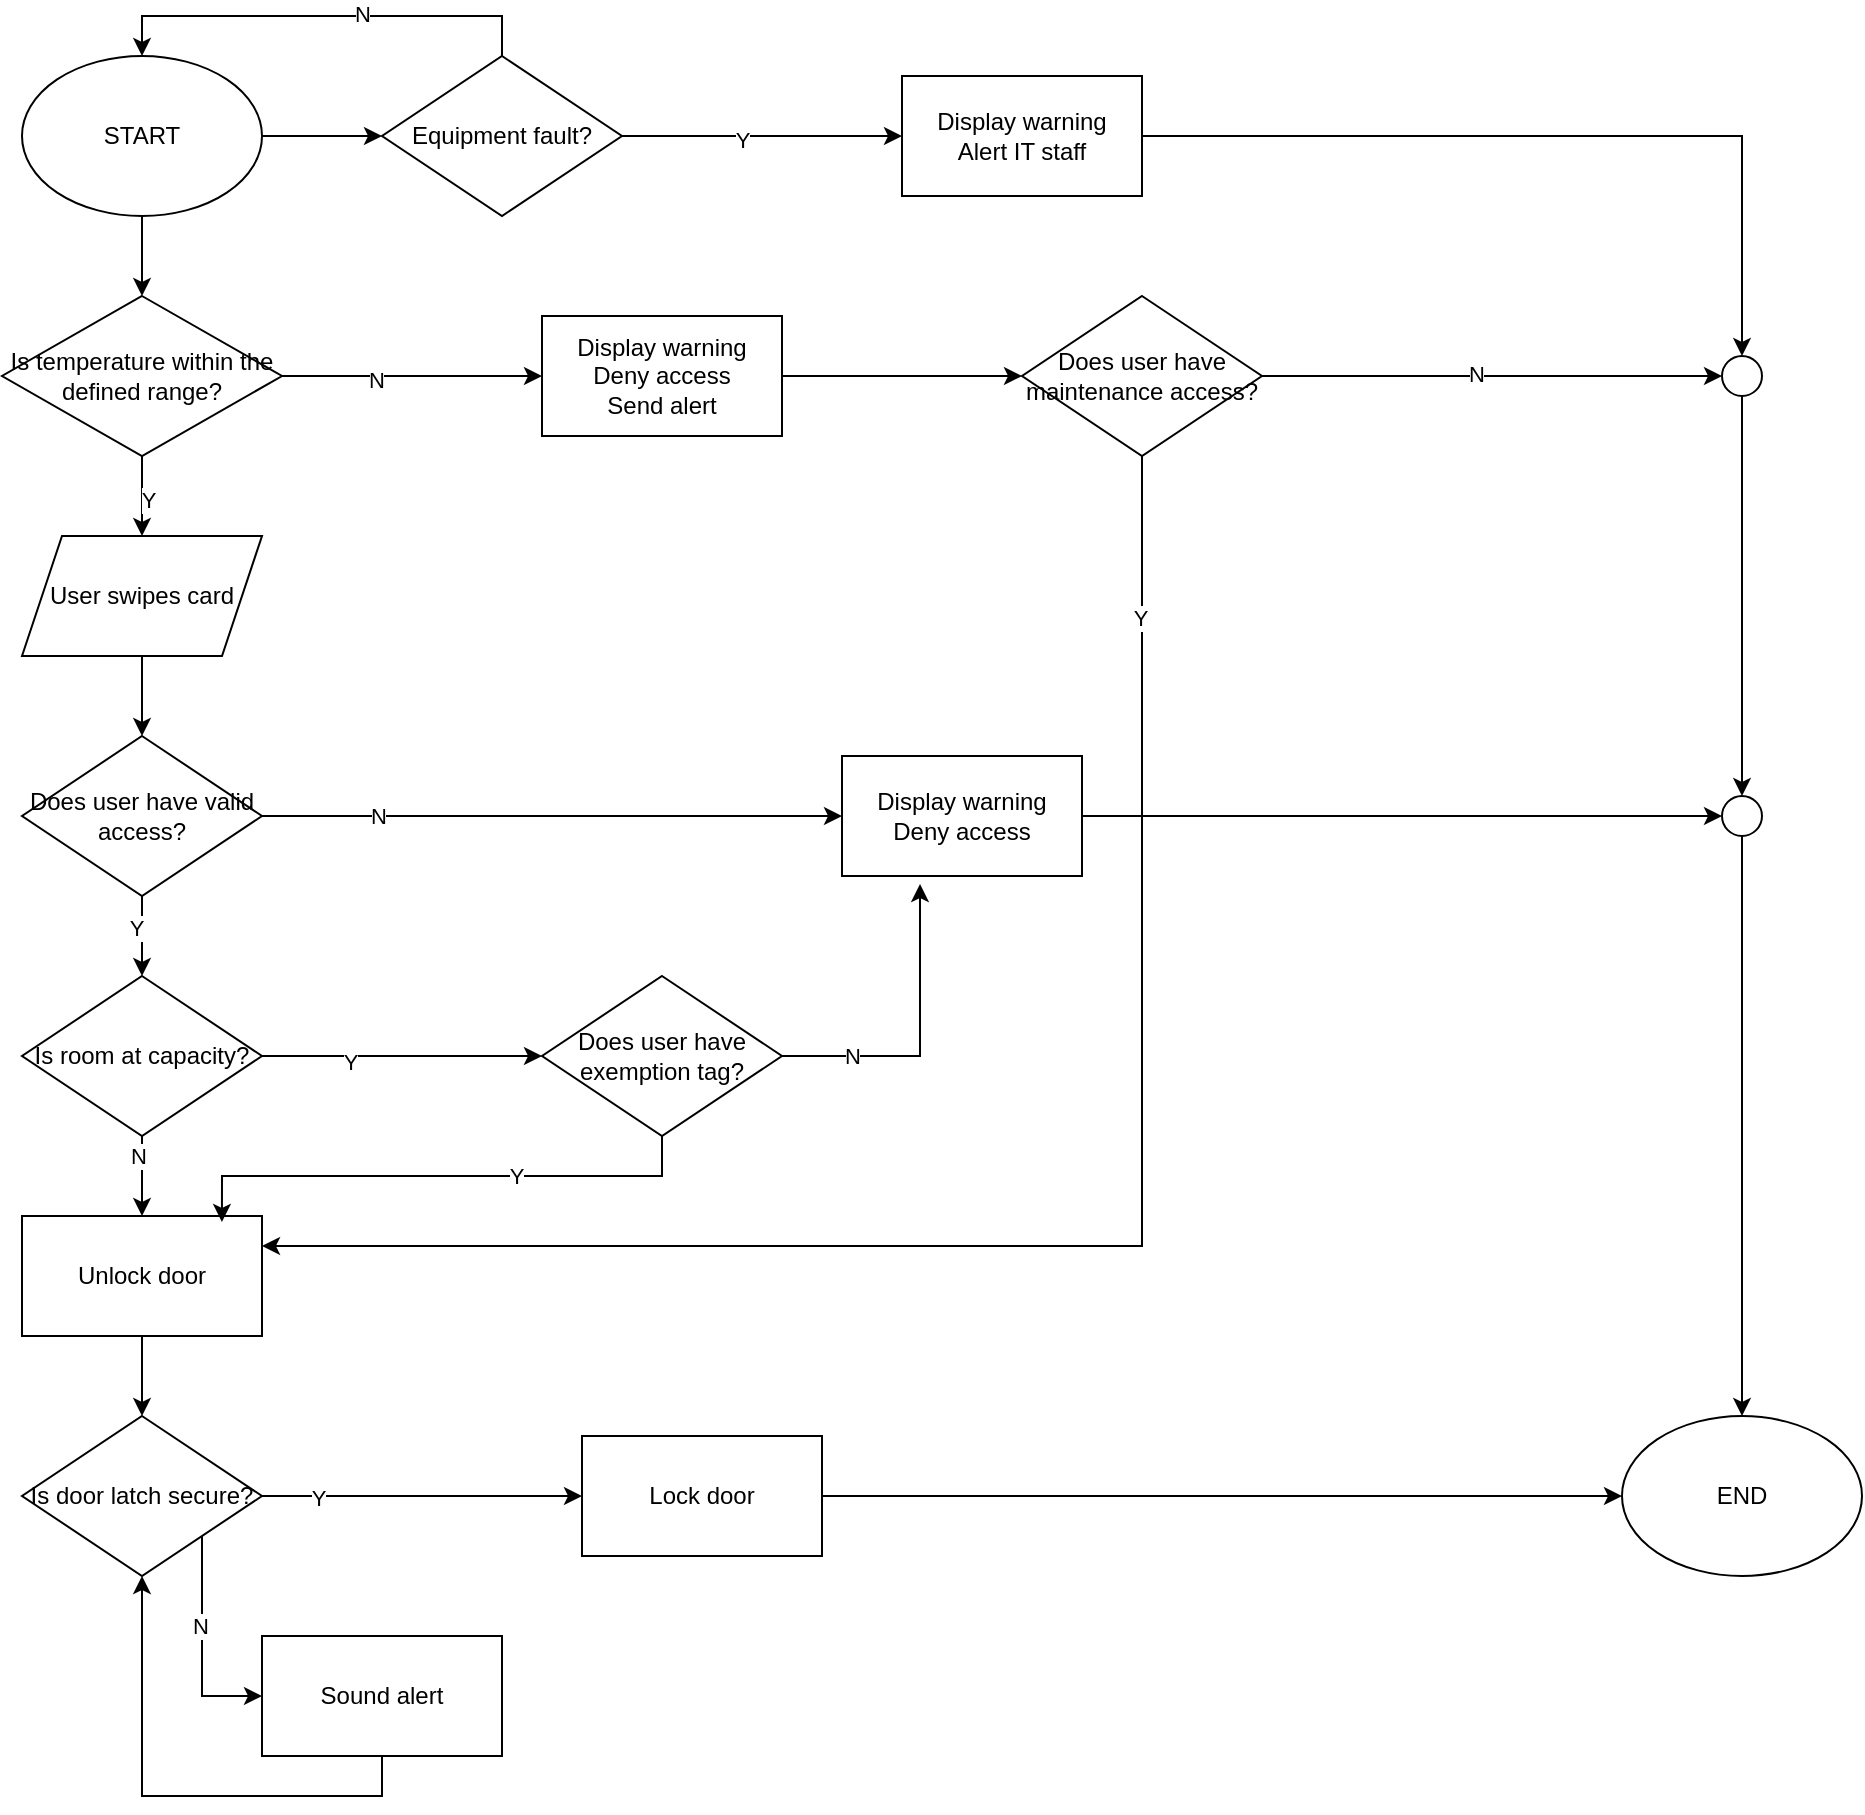 <mxfile version="28.2.0">
  <diagram name="Page-1" id="j-p_Qg1hoyIaeNzaLq1b">
    <mxGraphModel dx="1224" dy="1109" grid="1" gridSize="10" guides="1" tooltips="1" connect="1" arrows="1" fold="1" page="1" pageScale="1" pageWidth="850" pageHeight="1100" math="0" shadow="0">
      <root>
        <mxCell id="0" />
        <mxCell id="1" parent="0" />
        <mxCell id="WwzCOhh1C-BHH2Fgt1l_-17" style="edgeStyle=orthogonalEdgeStyle;rounded=0;orthogonalLoop=1;jettySize=auto;html=1;exitX=0.5;exitY=1;exitDx=0;exitDy=0;entryX=0.5;entryY=0;entryDx=0;entryDy=0;" edge="1" parent="1" source="WwzCOhh1C-BHH2Fgt1l_-1" target="WwzCOhh1C-BHH2Fgt1l_-3">
          <mxGeometry relative="1" as="geometry" />
        </mxCell>
        <mxCell id="WwzCOhh1C-BHH2Fgt1l_-18" style="edgeStyle=orthogonalEdgeStyle;rounded=0;orthogonalLoop=1;jettySize=auto;html=1;exitX=1;exitY=0.5;exitDx=0;exitDy=0;entryX=0;entryY=0.5;entryDx=0;entryDy=0;" edge="1" parent="1" source="WwzCOhh1C-BHH2Fgt1l_-1" target="WwzCOhh1C-BHH2Fgt1l_-6">
          <mxGeometry relative="1" as="geometry" />
        </mxCell>
        <mxCell id="WwzCOhh1C-BHH2Fgt1l_-1" value="START" style="ellipse;whiteSpace=wrap;html=1;strokeColor=light-dark(#000000,#0066CC);" vertex="1" parent="1">
          <mxGeometry x="40" y="40" width="120" height="80" as="geometry" />
        </mxCell>
        <mxCell id="WwzCOhh1C-BHH2Fgt1l_-10" style="edgeStyle=orthogonalEdgeStyle;rounded=0;orthogonalLoop=1;jettySize=auto;html=1;exitX=1;exitY=0.5;exitDx=0;exitDy=0;entryX=0;entryY=0.5;entryDx=0;entryDy=0;strokeColor=light-dark(#000000,#FF0000);" edge="1" parent="1" source="WwzCOhh1C-BHH2Fgt1l_-3" target="WwzCOhh1C-BHH2Fgt1l_-5">
          <mxGeometry relative="1" as="geometry" />
        </mxCell>
        <mxCell id="WwzCOhh1C-BHH2Fgt1l_-60" value="N" style="edgeLabel;html=1;align=center;verticalAlign=middle;resizable=0;points=[];" vertex="1" connectable="0" parent="WwzCOhh1C-BHH2Fgt1l_-10">
          <mxGeometry x="-0.277" y="-2" relative="1" as="geometry">
            <mxPoint as="offset" />
          </mxGeometry>
        </mxCell>
        <mxCell id="WwzCOhh1C-BHH2Fgt1l_-16" style="edgeStyle=orthogonalEdgeStyle;rounded=0;orthogonalLoop=1;jettySize=auto;html=1;exitX=0.5;exitY=1;exitDx=0;exitDy=0;entryX=0.5;entryY=0;entryDx=0;entryDy=0;strokeColor=light-dark(#000000,#00CC00);" edge="1" parent="1" source="WwzCOhh1C-BHH2Fgt1l_-3" target="WwzCOhh1C-BHH2Fgt1l_-15">
          <mxGeometry relative="1" as="geometry" />
        </mxCell>
        <mxCell id="WwzCOhh1C-BHH2Fgt1l_-61" value="Y" style="edgeLabel;html=1;align=center;verticalAlign=middle;resizable=0;points=[];" vertex="1" connectable="0" parent="WwzCOhh1C-BHH2Fgt1l_-16">
          <mxGeometry x="0.1" y="3" relative="1" as="geometry">
            <mxPoint as="offset" />
          </mxGeometry>
        </mxCell>
        <mxCell id="WwzCOhh1C-BHH2Fgt1l_-3" value="Is temperature within the defined range?" style="rhombus;whiteSpace=wrap;html=1;strokeColor=light-dark(#000000,#330066);" vertex="1" parent="1">
          <mxGeometry x="30" y="160" width="140" height="80" as="geometry" />
        </mxCell>
        <mxCell id="WwzCOhh1C-BHH2Fgt1l_-4" value="END" style="ellipse;whiteSpace=wrap;html=1;strokeColor=light-dark(#000000,#0066CC);" vertex="1" parent="1">
          <mxGeometry x="840" y="720" width="120" height="80" as="geometry" />
        </mxCell>
        <mxCell id="WwzCOhh1C-BHH2Fgt1l_-37" style="edgeStyle=orthogonalEdgeStyle;rounded=0;orthogonalLoop=1;jettySize=auto;html=1;exitX=1;exitY=0.5;exitDx=0;exitDy=0;entryX=0;entryY=0.5;entryDx=0;entryDy=0;strokeColor=light-dark(#000000,#FF0000);" edge="1" parent="1" source="WwzCOhh1C-BHH2Fgt1l_-5" target="WwzCOhh1C-BHH2Fgt1l_-36">
          <mxGeometry relative="1" as="geometry" />
        </mxCell>
        <mxCell id="WwzCOhh1C-BHH2Fgt1l_-5" value="&lt;div&gt;Display warning&lt;/div&gt;&lt;div&gt;Deny access&lt;/div&gt;&lt;div&gt;Send alert&lt;/div&gt;" style="rounded=0;whiteSpace=wrap;html=1;strokeColor=light-dark(#000000,#CCCC00);" vertex="1" parent="1">
          <mxGeometry x="300" y="170" width="120" height="60" as="geometry" />
        </mxCell>
        <mxCell id="WwzCOhh1C-BHH2Fgt1l_-7" style="edgeStyle=orthogonalEdgeStyle;rounded=0;orthogonalLoop=1;jettySize=auto;html=1;exitX=0.5;exitY=0;exitDx=0;exitDy=0;entryX=0.5;entryY=0;entryDx=0;entryDy=0;strokeColor=light-dark(#000000,#00CC00);" edge="1" parent="1" source="WwzCOhh1C-BHH2Fgt1l_-6" target="WwzCOhh1C-BHH2Fgt1l_-1">
          <mxGeometry relative="1" as="geometry" />
        </mxCell>
        <mxCell id="WwzCOhh1C-BHH2Fgt1l_-59" value="N" style="edgeLabel;html=1;align=center;verticalAlign=middle;resizable=0;points=[];" vertex="1" connectable="0" parent="WwzCOhh1C-BHH2Fgt1l_-7">
          <mxGeometry x="-0.182" y="-1" relative="1" as="geometry">
            <mxPoint as="offset" />
          </mxGeometry>
        </mxCell>
        <mxCell id="WwzCOhh1C-BHH2Fgt1l_-9" style="edgeStyle=orthogonalEdgeStyle;rounded=0;orthogonalLoop=1;jettySize=auto;html=1;exitX=1;exitY=0.5;exitDx=0;exitDy=0;entryX=0;entryY=0.5;entryDx=0;entryDy=0;strokeColor=light-dark(#000000,#FF0000);" edge="1" parent="1" source="WwzCOhh1C-BHH2Fgt1l_-6" target="WwzCOhh1C-BHH2Fgt1l_-8">
          <mxGeometry relative="1" as="geometry" />
        </mxCell>
        <mxCell id="WwzCOhh1C-BHH2Fgt1l_-58" value="Y" style="edgeLabel;html=1;align=center;verticalAlign=middle;resizable=0;points=[];" vertex="1" connectable="0" parent="WwzCOhh1C-BHH2Fgt1l_-9">
          <mxGeometry x="-0.143" y="-2" relative="1" as="geometry">
            <mxPoint as="offset" />
          </mxGeometry>
        </mxCell>
        <mxCell id="WwzCOhh1C-BHH2Fgt1l_-6" value="Equipment fault?" style="rhombus;whiteSpace=wrap;html=1;strokeColor=light-dark(#000000,#330066);" vertex="1" parent="1">
          <mxGeometry x="220" y="40" width="120" height="80" as="geometry" />
        </mxCell>
        <mxCell id="WwzCOhh1C-BHH2Fgt1l_-12" style="edgeStyle=orthogonalEdgeStyle;rounded=0;orthogonalLoop=1;jettySize=auto;html=1;exitX=1;exitY=0.5;exitDx=0;exitDy=0;entryX=0.5;entryY=0;entryDx=0;entryDy=0;strokeColor=light-dark(#000000,#FF0000);" edge="1" parent="1" source="WwzCOhh1C-BHH2Fgt1l_-8" target="WwzCOhh1C-BHH2Fgt1l_-11">
          <mxGeometry relative="1" as="geometry" />
        </mxCell>
        <mxCell id="WwzCOhh1C-BHH2Fgt1l_-8" value="&lt;div&gt;Display warning&lt;/div&gt;&lt;div&gt;Alert IT staff&lt;/div&gt;" style="rounded=0;whiteSpace=wrap;html=1;strokeColor=light-dark(#000000,#CCCC00);" vertex="1" parent="1">
          <mxGeometry x="480" y="50" width="120" height="60" as="geometry" />
        </mxCell>
        <mxCell id="WwzCOhh1C-BHH2Fgt1l_-32" style="edgeStyle=orthogonalEdgeStyle;rounded=0;orthogonalLoop=1;jettySize=auto;html=1;exitX=0.5;exitY=1;exitDx=0;exitDy=0;entryX=0.5;entryY=0;entryDx=0;entryDy=0;strokeColor=light-dark(#000000,#FF0000);" edge="1" parent="1" source="WwzCOhh1C-BHH2Fgt1l_-11" target="WwzCOhh1C-BHH2Fgt1l_-30">
          <mxGeometry relative="1" as="geometry" />
        </mxCell>
        <mxCell id="WwzCOhh1C-BHH2Fgt1l_-11" value="" style="ellipse;whiteSpace=wrap;html=1;aspect=fixed;" vertex="1" parent="1">
          <mxGeometry x="890" y="190" width="20" height="20" as="geometry" />
        </mxCell>
        <mxCell id="WwzCOhh1C-BHH2Fgt1l_-27" style="edgeStyle=orthogonalEdgeStyle;rounded=0;orthogonalLoop=1;jettySize=auto;html=1;exitX=0.5;exitY=1;exitDx=0;exitDy=0;entryX=0.5;entryY=0;entryDx=0;entryDy=0;" edge="1" parent="1" source="WwzCOhh1C-BHH2Fgt1l_-15" target="WwzCOhh1C-BHH2Fgt1l_-25">
          <mxGeometry relative="1" as="geometry" />
        </mxCell>
        <mxCell id="WwzCOhh1C-BHH2Fgt1l_-15" value="User swipes card" style="shape=parallelogram;perimeter=parallelogramPerimeter;whiteSpace=wrap;html=1;fixedSize=1;strokeColor=light-dark(#000000,#FF99FF);" vertex="1" parent="1">
          <mxGeometry x="40" y="280" width="120" height="60" as="geometry" />
        </mxCell>
        <mxCell id="WwzCOhh1C-BHH2Fgt1l_-34" style="edgeStyle=orthogonalEdgeStyle;rounded=0;orthogonalLoop=1;jettySize=auto;html=1;exitX=1;exitY=0.5;exitDx=0;exitDy=0;strokeColor=light-dark(#000000,#FF0000);" edge="1" parent="1" source="WwzCOhh1C-BHH2Fgt1l_-19" target="WwzCOhh1C-BHH2Fgt1l_-22">
          <mxGeometry relative="1" as="geometry" />
        </mxCell>
        <mxCell id="WwzCOhh1C-BHH2Fgt1l_-64" value="Y" style="edgeLabel;html=1;align=center;verticalAlign=middle;resizable=0;points=[];" vertex="1" connectable="0" parent="WwzCOhh1C-BHH2Fgt1l_-34">
          <mxGeometry x="-0.371" y="-3" relative="1" as="geometry">
            <mxPoint as="offset" />
          </mxGeometry>
        </mxCell>
        <mxCell id="WwzCOhh1C-BHH2Fgt1l_-40" style="edgeStyle=orthogonalEdgeStyle;rounded=0;orthogonalLoop=1;jettySize=auto;html=1;exitX=0.5;exitY=1;exitDx=0;exitDy=0;entryX=0.5;entryY=0;entryDx=0;entryDy=0;strokeColor=light-dark(#000000,#00CC00);" edge="1" parent="1" source="WwzCOhh1C-BHH2Fgt1l_-19" target="WwzCOhh1C-BHH2Fgt1l_-35">
          <mxGeometry relative="1" as="geometry" />
        </mxCell>
        <mxCell id="WwzCOhh1C-BHH2Fgt1l_-65" value="N" style="edgeLabel;html=1;align=center;verticalAlign=middle;resizable=0;points=[];" vertex="1" connectable="0" parent="WwzCOhh1C-BHH2Fgt1l_-40">
          <mxGeometry x="-0.5" y="-2" relative="1" as="geometry">
            <mxPoint as="offset" />
          </mxGeometry>
        </mxCell>
        <mxCell id="WwzCOhh1C-BHH2Fgt1l_-19" value="Is room at capacity?" style="rhombus;whiteSpace=wrap;html=1;strokeColor=light-dark(#000000,#330066);" vertex="1" parent="1">
          <mxGeometry x="40" y="500" width="120" height="80" as="geometry" />
        </mxCell>
        <mxCell id="WwzCOhh1C-BHH2Fgt1l_-31" style="edgeStyle=orthogonalEdgeStyle;rounded=0;orthogonalLoop=1;jettySize=auto;html=1;exitX=1;exitY=0.5;exitDx=0;exitDy=0;entryX=0;entryY=0.5;entryDx=0;entryDy=0;strokeColor=light-dark(#000000,#FF0000);" edge="1" parent="1" source="WwzCOhh1C-BHH2Fgt1l_-21" target="WwzCOhh1C-BHH2Fgt1l_-30">
          <mxGeometry relative="1" as="geometry" />
        </mxCell>
        <mxCell id="WwzCOhh1C-BHH2Fgt1l_-21" value="&lt;div&gt;Display warning&lt;/div&gt;&lt;div&gt;Deny access&lt;/div&gt;" style="rounded=0;whiteSpace=wrap;html=1;strokeColor=light-dark(#000000,#CCCC00);" vertex="1" parent="1">
          <mxGeometry x="450" y="390" width="120" height="60" as="geometry" />
        </mxCell>
        <mxCell id="WwzCOhh1C-BHH2Fgt1l_-22" value="Does user have exemption tag?" style="rhombus;whiteSpace=wrap;html=1;strokeColor=light-dark(#000000,#00FF00);" vertex="1" parent="1">
          <mxGeometry x="300" y="500" width="120" height="80" as="geometry" />
        </mxCell>
        <mxCell id="WwzCOhh1C-BHH2Fgt1l_-29" style="edgeStyle=orthogonalEdgeStyle;rounded=0;orthogonalLoop=1;jettySize=auto;html=1;exitX=1;exitY=0.5;exitDx=0;exitDy=0;entryX=0;entryY=0.5;entryDx=0;entryDy=0;strokeColor=light-dark(#000000,#FF0000);" edge="1" parent="1" source="WwzCOhh1C-BHH2Fgt1l_-25" target="WwzCOhh1C-BHH2Fgt1l_-21">
          <mxGeometry relative="1" as="geometry" />
        </mxCell>
        <mxCell id="WwzCOhh1C-BHH2Fgt1l_-62" value="N" style="edgeLabel;html=1;align=center;verticalAlign=middle;resizable=0;points=[];" vertex="1" connectable="0" parent="WwzCOhh1C-BHH2Fgt1l_-29">
          <mxGeometry x="-0.6" relative="1" as="geometry">
            <mxPoint as="offset" />
          </mxGeometry>
        </mxCell>
        <mxCell id="WwzCOhh1C-BHH2Fgt1l_-33" style="edgeStyle=orthogonalEdgeStyle;rounded=0;orthogonalLoop=1;jettySize=auto;html=1;exitX=0.5;exitY=1;exitDx=0;exitDy=0;entryX=0.5;entryY=0;entryDx=0;entryDy=0;strokeColor=light-dark(#000000,#00CC00);" edge="1" parent="1" source="WwzCOhh1C-BHH2Fgt1l_-25" target="WwzCOhh1C-BHH2Fgt1l_-19">
          <mxGeometry relative="1" as="geometry" />
        </mxCell>
        <mxCell id="WwzCOhh1C-BHH2Fgt1l_-63" value="Y" style="edgeLabel;html=1;align=center;verticalAlign=middle;resizable=0;points=[];" vertex="1" connectable="0" parent="WwzCOhh1C-BHH2Fgt1l_-33">
          <mxGeometry x="-0.2" y="-3" relative="1" as="geometry">
            <mxPoint as="offset" />
          </mxGeometry>
        </mxCell>
        <mxCell id="WwzCOhh1C-BHH2Fgt1l_-25" value="Does user have valid access?" style="rhombus;whiteSpace=wrap;html=1;strokeColor=light-dark(#000000,#330066);" vertex="1" parent="1">
          <mxGeometry x="40" y="380" width="120" height="80" as="geometry" />
        </mxCell>
        <mxCell id="WwzCOhh1C-BHH2Fgt1l_-28" style="edgeStyle=orthogonalEdgeStyle;rounded=0;orthogonalLoop=1;jettySize=auto;html=1;exitX=1;exitY=0.5;exitDx=0;exitDy=0;entryX=0.325;entryY=1.067;entryDx=0;entryDy=0;entryPerimeter=0;strokeColor=light-dark(#000000,#FF0000);" edge="1" parent="1" source="WwzCOhh1C-BHH2Fgt1l_-22" target="WwzCOhh1C-BHH2Fgt1l_-21">
          <mxGeometry relative="1" as="geometry" />
        </mxCell>
        <mxCell id="WwzCOhh1C-BHH2Fgt1l_-66" value="N" style="edgeLabel;html=1;align=center;verticalAlign=middle;resizable=0;points=[];" vertex="1" connectable="0" parent="WwzCOhh1C-BHH2Fgt1l_-28">
          <mxGeometry x="-0.548" relative="1" as="geometry">
            <mxPoint as="offset" />
          </mxGeometry>
        </mxCell>
        <mxCell id="WwzCOhh1C-BHH2Fgt1l_-49" style="edgeStyle=orthogonalEdgeStyle;rounded=0;orthogonalLoop=1;jettySize=auto;html=1;exitX=0.5;exitY=1;exitDx=0;exitDy=0;entryX=0.5;entryY=0;entryDx=0;entryDy=0;strokeColor=light-dark(#000000,#FF0000);" edge="1" parent="1" source="WwzCOhh1C-BHH2Fgt1l_-30" target="WwzCOhh1C-BHH2Fgt1l_-4">
          <mxGeometry relative="1" as="geometry" />
        </mxCell>
        <mxCell id="WwzCOhh1C-BHH2Fgt1l_-30" value="" style="ellipse;whiteSpace=wrap;html=1;aspect=fixed;" vertex="1" parent="1">
          <mxGeometry x="890" y="410" width="20" height="20" as="geometry" />
        </mxCell>
        <mxCell id="WwzCOhh1C-BHH2Fgt1l_-43" style="edgeStyle=orthogonalEdgeStyle;rounded=0;orthogonalLoop=1;jettySize=auto;html=1;exitX=0.5;exitY=1;exitDx=0;exitDy=0;entryX=0.5;entryY=0;entryDx=0;entryDy=0;" edge="1" parent="1" source="WwzCOhh1C-BHH2Fgt1l_-35" target="WwzCOhh1C-BHH2Fgt1l_-42">
          <mxGeometry relative="1" as="geometry" />
        </mxCell>
        <mxCell id="WwzCOhh1C-BHH2Fgt1l_-35" value="Unlock door" style="rounded=0;whiteSpace=wrap;html=1;strokeColor=light-dark(#000000,#CCCC00);" vertex="1" parent="1">
          <mxGeometry x="40" y="620" width="120" height="60" as="geometry" />
        </mxCell>
        <mxCell id="WwzCOhh1C-BHH2Fgt1l_-38" style="edgeStyle=orthogonalEdgeStyle;rounded=0;orthogonalLoop=1;jettySize=auto;html=1;exitX=0.5;exitY=1;exitDx=0;exitDy=0;entryX=1;entryY=0.25;entryDx=0;entryDy=0;strokeColor=light-dark(#000000,#00CC00);" edge="1" parent="1" source="WwzCOhh1C-BHH2Fgt1l_-36" target="WwzCOhh1C-BHH2Fgt1l_-35">
          <mxGeometry relative="1" as="geometry" />
        </mxCell>
        <mxCell id="WwzCOhh1C-BHH2Fgt1l_-68" value="Y" style="edgeLabel;html=1;align=center;verticalAlign=middle;resizable=0;points=[];" vertex="1" connectable="0" parent="WwzCOhh1C-BHH2Fgt1l_-38">
          <mxGeometry x="-0.806" y="-1" relative="1" as="geometry">
            <mxPoint as="offset" />
          </mxGeometry>
        </mxCell>
        <mxCell id="WwzCOhh1C-BHH2Fgt1l_-39" style="edgeStyle=orthogonalEdgeStyle;rounded=0;orthogonalLoop=1;jettySize=auto;html=1;exitX=1;exitY=0.5;exitDx=0;exitDy=0;entryX=0;entryY=0.5;entryDx=0;entryDy=0;strokeColor=light-dark(#000000,#FF0000);" edge="1" parent="1" source="WwzCOhh1C-BHH2Fgt1l_-36" target="WwzCOhh1C-BHH2Fgt1l_-11">
          <mxGeometry relative="1" as="geometry" />
        </mxCell>
        <mxCell id="WwzCOhh1C-BHH2Fgt1l_-69" value="N" style="edgeLabel;html=1;align=center;verticalAlign=middle;resizable=0;points=[];" vertex="1" connectable="0" parent="WwzCOhh1C-BHH2Fgt1l_-39">
          <mxGeometry x="-0.07" y="1" relative="1" as="geometry">
            <mxPoint as="offset" />
          </mxGeometry>
        </mxCell>
        <mxCell id="WwzCOhh1C-BHH2Fgt1l_-36" value="Does user have maintenance access?" style="rhombus;whiteSpace=wrap;html=1;strokeColor=light-dark(#000000,#330066);" vertex="1" parent="1">
          <mxGeometry x="540" y="160" width="120" height="80" as="geometry" />
        </mxCell>
        <mxCell id="WwzCOhh1C-BHH2Fgt1l_-41" style="edgeStyle=orthogonalEdgeStyle;rounded=0;orthogonalLoop=1;jettySize=auto;html=1;exitX=0.5;exitY=1;exitDx=0;exitDy=0;entryX=0.833;entryY=0.05;entryDx=0;entryDy=0;entryPerimeter=0;strokeColor=light-dark(#000000,#00CC00);" edge="1" parent="1" source="WwzCOhh1C-BHH2Fgt1l_-22" target="WwzCOhh1C-BHH2Fgt1l_-35">
          <mxGeometry relative="1" as="geometry" />
        </mxCell>
        <mxCell id="WwzCOhh1C-BHH2Fgt1l_-67" value="Y" style="edgeLabel;html=1;align=center;verticalAlign=middle;resizable=0;points=[];" vertex="1" connectable="0" parent="WwzCOhh1C-BHH2Fgt1l_-41">
          <mxGeometry x="-0.293" relative="1" as="geometry">
            <mxPoint as="offset" />
          </mxGeometry>
        </mxCell>
        <mxCell id="WwzCOhh1C-BHH2Fgt1l_-46" style="edgeStyle=orthogonalEdgeStyle;rounded=0;orthogonalLoop=1;jettySize=auto;html=1;exitX=1;exitY=0.5;exitDx=0;exitDy=0;entryX=0;entryY=0.5;entryDx=0;entryDy=0;strokeColor=light-dark(#000000,#00CC00);" edge="1" parent="1" source="WwzCOhh1C-BHH2Fgt1l_-42" target="WwzCOhh1C-BHH2Fgt1l_-45">
          <mxGeometry relative="1" as="geometry" />
        </mxCell>
        <mxCell id="WwzCOhh1C-BHH2Fgt1l_-70" value="Y" style="edgeLabel;html=1;align=center;verticalAlign=middle;resizable=0;points=[];" vertex="1" connectable="0" parent="WwzCOhh1C-BHH2Fgt1l_-46">
          <mxGeometry x="-0.65" y="-1" relative="1" as="geometry">
            <mxPoint as="offset" />
          </mxGeometry>
        </mxCell>
        <mxCell id="WwzCOhh1C-BHH2Fgt1l_-51" style="edgeStyle=orthogonalEdgeStyle;rounded=0;orthogonalLoop=1;jettySize=auto;html=1;exitX=1;exitY=1;exitDx=0;exitDy=0;entryX=0;entryY=0.5;entryDx=0;entryDy=0;strokeColor=light-dark(#000000,#FF0000);" edge="1" parent="1" source="WwzCOhh1C-BHH2Fgt1l_-42" target="WwzCOhh1C-BHH2Fgt1l_-50">
          <mxGeometry relative="1" as="geometry" />
        </mxCell>
        <mxCell id="WwzCOhh1C-BHH2Fgt1l_-71" value="N" style="edgeLabel;html=1;align=center;verticalAlign=middle;resizable=0;points=[];" vertex="1" connectable="0" parent="WwzCOhh1C-BHH2Fgt1l_-51">
          <mxGeometry x="-0.182" y="-1" relative="1" as="geometry">
            <mxPoint as="offset" />
          </mxGeometry>
        </mxCell>
        <mxCell id="WwzCOhh1C-BHH2Fgt1l_-42" value="Is door latch secure?" style="rhombus;whiteSpace=wrap;html=1;strokeColor=light-dark(#000000,#330066);" vertex="1" parent="1">
          <mxGeometry x="40" y="720" width="120" height="80" as="geometry" />
        </mxCell>
        <mxCell id="WwzCOhh1C-BHH2Fgt1l_-48" style="edgeStyle=orthogonalEdgeStyle;rounded=0;orthogonalLoop=1;jettySize=auto;html=1;exitX=1;exitY=0.5;exitDx=0;exitDy=0;entryX=0;entryY=0.5;entryDx=0;entryDy=0;strokeColor=light-dark(#000000,#00CC00);" edge="1" parent="1" source="WwzCOhh1C-BHH2Fgt1l_-45" target="WwzCOhh1C-BHH2Fgt1l_-4">
          <mxGeometry relative="1" as="geometry" />
        </mxCell>
        <mxCell id="WwzCOhh1C-BHH2Fgt1l_-45" value="Lock door" style="rounded=0;whiteSpace=wrap;html=1;strokeColor=light-dark(#000000,#CCCC00);" vertex="1" parent="1">
          <mxGeometry x="320" y="730" width="120" height="60" as="geometry" />
        </mxCell>
        <mxCell id="WwzCOhh1C-BHH2Fgt1l_-52" style="edgeStyle=orthogonalEdgeStyle;rounded=0;orthogonalLoop=1;jettySize=auto;html=1;exitX=0.5;exitY=1;exitDx=0;exitDy=0;strokeColor=light-dark(#000000,#FF0000);" edge="1" parent="1" source="WwzCOhh1C-BHH2Fgt1l_-50" target="WwzCOhh1C-BHH2Fgt1l_-42">
          <mxGeometry relative="1" as="geometry" />
        </mxCell>
        <mxCell id="WwzCOhh1C-BHH2Fgt1l_-50" value="Sound alert" style="rounded=0;whiteSpace=wrap;html=1;strokeColor=light-dark(#000000,#CCCC00);" vertex="1" parent="1">
          <mxGeometry x="160" y="830" width="120" height="60" as="geometry" />
        </mxCell>
      </root>
    </mxGraphModel>
  </diagram>
</mxfile>
